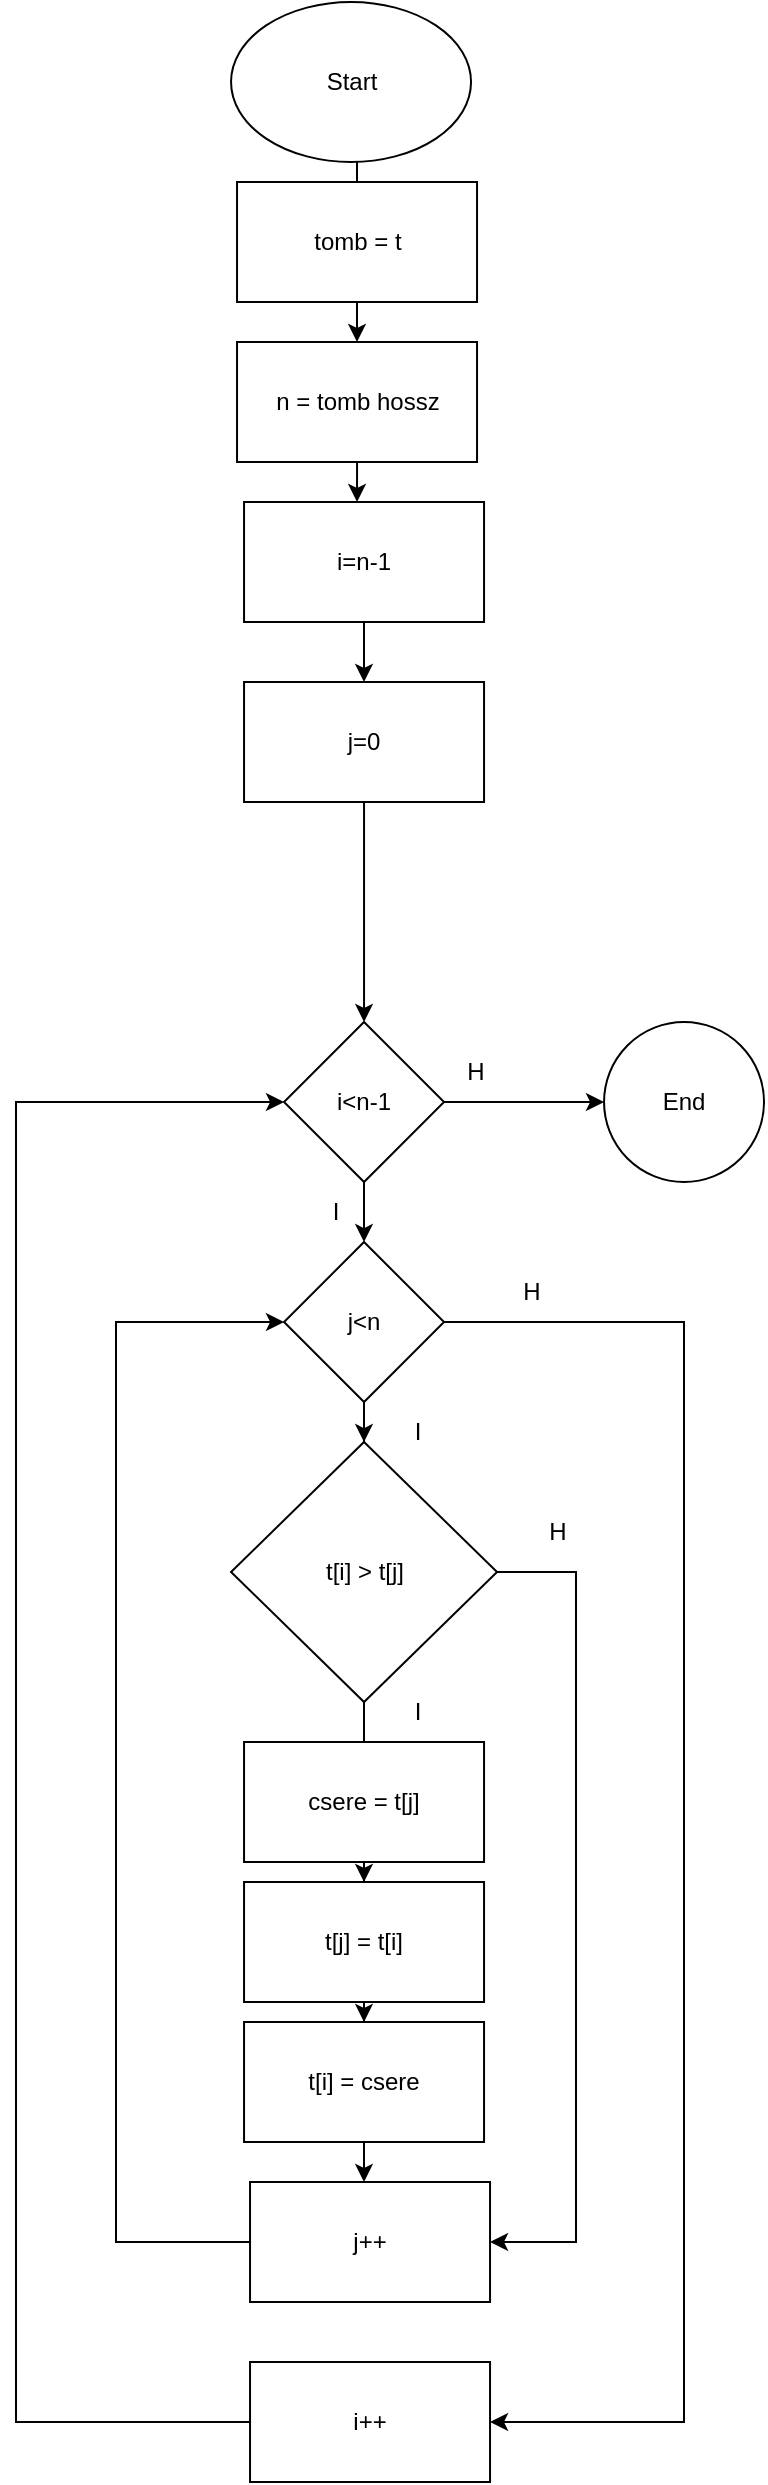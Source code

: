 <mxfile version="21.3.8" type="device">
  <diagram id="C5RBs43oDa-KdzZeNtuy" name="Page-1">
    <mxGraphModel dx="493" dy="853" grid="1" gridSize="10" guides="1" tooltips="1" connect="1" arrows="1" fold="1" page="1" pageScale="1" pageWidth="827" pageHeight="1169" math="0" shadow="0">
      <root>
        <mxCell id="WIyWlLk6GJQsqaUBKTNV-0" />
        <mxCell id="WIyWlLk6GJQsqaUBKTNV-1" parent="WIyWlLk6GJQsqaUBKTNV-0" />
        <mxCell id="QgjrdBWxFplCLH38DD7Z-0" value="" style="edgeStyle=orthogonalEdgeStyle;rounded=0;orthogonalLoop=1;jettySize=auto;html=1;" parent="WIyWlLk6GJQsqaUBKTNV-1" source="QgjrdBWxFplCLH38DD7Z-26" target="QgjrdBWxFplCLH38DD7Z-3" edge="1">
          <mxGeometry relative="1" as="geometry">
            <Array as="points">
              <mxPoint x="320.52" y="190" />
              <mxPoint x="320.52" y="190" />
            </Array>
          </mxGeometry>
        </mxCell>
        <mxCell id="QgjrdBWxFplCLH38DD7Z-1" value="Start&lt;br&gt;" style="ellipse;whiteSpace=wrap;html=1;" parent="WIyWlLk6GJQsqaUBKTNV-1" vertex="1">
          <mxGeometry x="257.52" width="120" height="80" as="geometry" />
        </mxCell>
        <mxCell id="QgjrdBWxFplCLH38DD7Z-2" value="" style="edgeStyle=orthogonalEdgeStyle;rounded=0;orthogonalLoop=1;jettySize=auto;html=1;" parent="WIyWlLk6GJQsqaUBKTNV-1" source="QgjrdBWxFplCLH38DD7Z-3" target="QgjrdBWxFplCLH38DD7Z-5" edge="1">
          <mxGeometry relative="1" as="geometry" />
        </mxCell>
        <mxCell id="QgjrdBWxFplCLH38DD7Z-3" value="i=n-1" style="whiteSpace=wrap;html=1;" parent="WIyWlLk6GJQsqaUBKTNV-1" vertex="1">
          <mxGeometry x="264.02" y="250" width="120" height="60" as="geometry" />
        </mxCell>
        <mxCell id="QgjrdBWxFplCLH38DD7Z-4" value="" style="edgeStyle=orthogonalEdgeStyle;rounded=0;orthogonalLoop=1;jettySize=auto;html=1;" parent="WIyWlLk6GJQsqaUBKTNV-1" source="QgjrdBWxFplCLH38DD7Z-5" target="QgjrdBWxFplCLH38DD7Z-8" edge="1">
          <mxGeometry relative="1" as="geometry" />
        </mxCell>
        <mxCell id="QgjrdBWxFplCLH38DD7Z-5" value="j=0" style="whiteSpace=wrap;html=1;" parent="WIyWlLk6GJQsqaUBKTNV-1" vertex="1">
          <mxGeometry x="264.02" y="340" width="120" height="60" as="geometry" />
        </mxCell>
        <mxCell id="QgjrdBWxFplCLH38DD7Z-6" value="" style="edgeStyle=orthogonalEdgeStyle;rounded=0;orthogonalLoop=1;jettySize=auto;html=1;" parent="WIyWlLk6GJQsqaUBKTNV-1" source="QgjrdBWxFplCLH38DD7Z-8" target="QgjrdBWxFplCLH38DD7Z-9" edge="1">
          <mxGeometry relative="1" as="geometry" />
        </mxCell>
        <mxCell id="QgjrdBWxFplCLH38DD7Z-7" value="" style="edgeStyle=orthogonalEdgeStyle;rounded=0;orthogonalLoop=1;jettySize=auto;html=1;" parent="WIyWlLk6GJQsqaUBKTNV-1" source="QgjrdBWxFplCLH38DD7Z-31" target="QgjrdBWxFplCLH38DD7Z-13" edge="1">
          <mxGeometry relative="1" as="geometry">
            <Array as="points">
              <mxPoint x="324.02" y="940" />
              <mxPoint x="324.02" y="940" />
            </Array>
          </mxGeometry>
        </mxCell>
        <mxCell id="QgjrdBWxFplCLH38DD7Z-8" value="i&amp;lt;n-1" style="rhombus;whiteSpace=wrap;html=1;" parent="WIyWlLk6GJQsqaUBKTNV-1" vertex="1">
          <mxGeometry x="284.02" y="510" width="80" height="80" as="geometry" />
        </mxCell>
        <mxCell id="QgjrdBWxFplCLH38DD7Z-9" value="End&lt;br&gt;" style="ellipse;whiteSpace=wrap;html=1;" parent="WIyWlLk6GJQsqaUBKTNV-1" vertex="1">
          <mxGeometry x="444.02" y="510" width="80" height="80" as="geometry" />
        </mxCell>
        <mxCell id="QgjrdBWxFplCLH38DD7Z-10" value="I&lt;br&gt;" style="text;html=1;strokeColor=none;fillColor=none;align=center;verticalAlign=middle;whiteSpace=wrap;rounded=0;" parent="WIyWlLk6GJQsqaUBKTNV-1" vertex="1">
          <mxGeometry x="280.02" y="590" width="60" height="30" as="geometry" />
        </mxCell>
        <mxCell id="QgjrdBWxFplCLH38DD7Z-11" style="edgeStyle=orthogonalEdgeStyle;rounded=0;orthogonalLoop=1;jettySize=auto;html=1;entryX=1;entryY=0.5;entryDx=0;entryDy=0;" parent="WIyWlLk6GJQsqaUBKTNV-1" source="QgjrdBWxFplCLH38DD7Z-29" target="QgjrdBWxFplCLH38DD7Z-16" edge="1">
          <mxGeometry relative="1" as="geometry">
            <Array as="points">
              <mxPoint x="484" y="660" />
              <mxPoint x="484" y="1210" />
            </Array>
          </mxGeometry>
        </mxCell>
        <mxCell id="X8SJr1hg6ni_RTA6WgJf-1" value="" style="edgeStyle=orthogonalEdgeStyle;rounded=0;orthogonalLoop=1;jettySize=auto;html=1;entryX=0;entryY=0.5;entryDx=0;entryDy=0;" edge="1" parent="WIyWlLk6GJQsqaUBKTNV-1" source="QgjrdBWxFplCLH38DD7Z-13" target="QgjrdBWxFplCLH38DD7Z-29">
          <mxGeometry relative="1" as="geometry">
            <mxPoint x="200" y="660" as="targetPoint" />
            <Array as="points">
              <mxPoint x="200" y="1120" />
              <mxPoint x="200" y="660" />
            </Array>
          </mxGeometry>
        </mxCell>
        <mxCell id="QgjrdBWxFplCLH38DD7Z-13" value="j++" style="whiteSpace=wrap;html=1;" parent="WIyWlLk6GJQsqaUBKTNV-1" vertex="1">
          <mxGeometry x="267.02" y="1090" width="120" height="60" as="geometry" />
        </mxCell>
        <mxCell id="QgjrdBWxFplCLH38DD7Z-14" value="H" style="text;html=1;strokeColor=none;fillColor=none;align=center;verticalAlign=middle;whiteSpace=wrap;rounded=0;" parent="WIyWlLk6GJQsqaUBKTNV-1" vertex="1">
          <mxGeometry x="350.02" y="520" width="60" height="30" as="geometry" />
        </mxCell>
        <mxCell id="QgjrdBWxFplCLH38DD7Z-15" style="edgeStyle=orthogonalEdgeStyle;rounded=0;orthogonalLoop=1;jettySize=auto;html=1;entryX=0;entryY=0.5;entryDx=0;entryDy=0;" parent="WIyWlLk6GJQsqaUBKTNV-1" source="QgjrdBWxFplCLH38DD7Z-16" target="QgjrdBWxFplCLH38DD7Z-8" edge="1">
          <mxGeometry relative="1" as="geometry">
            <mxPoint x="280.02" y="550" as="targetPoint" />
            <Array as="points">
              <mxPoint x="150.02" y="1210" />
              <mxPoint x="150.02" y="550" />
            </Array>
          </mxGeometry>
        </mxCell>
        <mxCell id="QgjrdBWxFplCLH38DD7Z-16" value="i++" style="whiteSpace=wrap;html=1;" parent="WIyWlLk6GJQsqaUBKTNV-1" vertex="1">
          <mxGeometry x="267.02" y="1180" width="120" height="60" as="geometry" />
        </mxCell>
        <mxCell id="QgjrdBWxFplCLH38DD7Z-17" style="edgeStyle=orthogonalEdgeStyle;rounded=0;orthogonalLoop=1;jettySize=auto;html=1;entryX=1;entryY=0.5;entryDx=0;entryDy=0;" parent="WIyWlLk6GJQsqaUBKTNV-1" source="QgjrdBWxFplCLH38DD7Z-31" edge="1" target="QgjrdBWxFplCLH38DD7Z-13">
          <mxGeometry relative="1" as="geometry">
            <mxPoint x="260.02" y="1200" as="targetPoint" />
            <Array as="points">
              <mxPoint x="430" y="785" />
              <mxPoint x="430" y="1120" />
            </Array>
          </mxGeometry>
        </mxCell>
        <mxCell id="QgjrdBWxFplCLH38DD7Z-18" value="" style="edgeStyle=orthogonalEdgeStyle;rounded=0;orthogonalLoop=1;jettySize=auto;html=1;" parent="WIyWlLk6GJQsqaUBKTNV-1" source="QgjrdBWxFplCLH38DD7Z-19" target="QgjrdBWxFplCLH38DD7Z-21" edge="1">
          <mxGeometry relative="1" as="geometry" />
        </mxCell>
        <mxCell id="QgjrdBWxFplCLH38DD7Z-19" value="csere = t[j]" style="whiteSpace=wrap;html=1;" parent="WIyWlLk6GJQsqaUBKTNV-1" vertex="1">
          <mxGeometry x="264.02" y="870" width="120" height="60" as="geometry" />
        </mxCell>
        <mxCell id="QgjrdBWxFplCLH38DD7Z-20" value="" style="edgeStyle=orthogonalEdgeStyle;rounded=0;orthogonalLoop=1;jettySize=auto;html=1;" parent="WIyWlLk6GJQsqaUBKTNV-1" source="QgjrdBWxFplCLH38DD7Z-21" target="QgjrdBWxFplCLH38DD7Z-22" edge="1">
          <mxGeometry relative="1" as="geometry" />
        </mxCell>
        <mxCell id="QgjrdBWxFplCLH38DD7Z-21" value="t[j] = t[i]" style="whiteSpace=wrap;html=1;" parent="WIyWlLk6GJQsqaUBKTNV-1" vertex="1">
          <mxGeometry x="264.02" y="940" width="120" height="60" as="geometry" />
        </mxCell>
        <mxCell id="QgjrdBWxFplCLH38DD7Z-22" value="t[i] = csere" style="whiteSpace=wrap;html=1;" parent="WIyWlLk6GJQsqaUBKTNV-1" vertex="1">
          <mxGeometry x="264.02" y="1010" width="120" height="60" as="geometry" />
        </mxCell>
        <mxCell id="QgjrdBWxFplCLH38DD7Z-23" value="I&lt;br&gt;" style="text;html=1;strokeColor=none;fillColor=none;align=center;verticalAlign=middle;whiteSpace=wrap;rounded=0;" parent="WIyWlLk6GJQsqaUBKTNV-1" vertex="1">
          <mxGeometry x="320.52" y="840" width="60" height="30" as="geometry" />
        </mxCell>
        <mxCell id="QgjrdBWxFplCLH38DD7Z-24" value="H&lt;br&gt;" style="text;html=1;strokeColor=none;fillColor=none;align=center;verticalAlign=middle;whiteSpace=wrap;rounded=0;" parent="WIyWlLk6GJQsqaUBKTNV-1" vertex="1">
          <mxGeometry x="390.52" y="750" width="60" height="30" as="geometry" />
        </mxCell>
        <mxCell id="QgjrdBWxFplCLH38DD7Z-25" value="" style="edgeStyle=orthogonalEdgeStyle;rounded=0;orthogonalLoop=1;jettySize=auto;html=1;" parent="WIyWlLk6GJQsqaUBKTNV-1" source="QgjrdBWxFplCLH38DD7Z-1" target="QgjrdBWxFplCLH38DD7Z-26" edge="1">
          <mxGeometry relative="1" as="geometry">
            <mxPoint x="320.52" y="160" as="sourcePoint" />
            <mxPoint x="320.52" y="250" as="targetPoint" />
            <Array as="points">
              <mxPoint x="320.52" y="160" />
              <mxPoint x="320.52" y="160" />
            </Array>
          </mxGeometry>
        </mxCell>
        <mxCell id="QgjrdBWxFplCLH38DD7Z-26" value="n = tomb hossz" style="rounded=0;whiteSpace=wrap;html=1;" parent="WIyWlLk6GJQsqaUBKTNV-1" vertex="1">
          <mxGeometry x="260.52" y="170" width="120" height="60" as="geometry" />
        </mxCell>
        <mxCell id="QgjrdBWxFplCLH38DD7Z-27" value="tomb = t" style="rounded=0;whiteSpace=wrap;html=1;" parent="WIyWlLk6GJQsqaUBKTNV-1" vertex="1">
          <mxGeometry x="260.52" y="90" width="120" height="60" as="geometry" />
        </mxCell>
        <mxCell id="QgjrdBWxFplCLH38DD7Z-28" value="" style="edgeStyle=orthogonalEdgeStyle;rounded=0;orthogonalLoop=1;jettySize=auto;html=1;" parent="WIyWlLk6GJQsqaUBKTNV-1" source="QgjrdBWxFplCLH38DD7Z-8" target="QgjrdBWxFplCLH38DD7Z-29" edge="1">
          <mxGeometry relative="1" as="geometry">
            <mxPoint x="324.02" y="520" as="sourcePoint" />
            <mxPoint x="327.02" y="1090" as="targetPoint" />
          </mxGeometry>
        </mxCell>
        <mxCell id="QgjrdBWxFplCLH38DD7Z-29" value="j&amp;lt;n" style="rhombus;whiteSpace=wrap;html=1;" parent="WIyWlLk6GJQsqaUBKTNV-1" vertex="1">
          <mxGeometry x="284.02" y="620" width="80" height="80" as="geometry" />
        </mxCell>
        <mxCell id="QgjrdBWxFplCLH38DD7Z-30" value="" style="edgeStyle=orthogonalEdgeStyle;rounded=0;orthogonalLoop=1;jettySize=auto;html=1;" parent="WIyWlLk6GJQsqaUBKTNV-1" source="QgjrdBWxFplCLH38DD7Z-29" target="QgjrdBWxFplCLH38DD7Z-31" edge="1">
          <mxGeometry relative="1" as="geometry">
            <mxPoint x="330.02" y="694" as="sourcePoint" />
            <mxPoint x="327.02" y="1090" as="targetPoint" />
            <Array as="points" />
          </mxGeometry>
        </mxCell>
        <mxCell id="QgjrdBWxFplCLH38DD7Z-31" value="t[i] &amp;gt; t[j]" style="rhombus;whiteSpace=wrap;html=1;" parent="WIyWlLk6GJQsqaUBKTNV-1" vertex="1">
          <mxGeometry x="257.52" y="720" width="133" height="130" as="geometry" />
        </mxCell>
        <mxCell id="QgjrdBWxFplCLH38DD7Z-32" value="H" style="text;html=1;strokeColor=none;fillColor=none;align=center;verticalAlign=middle;whiteSpace=wrap;rounded=0;" parent="WIyWlLk6GJQsqaUBKTNV-1" vertex="1">
          <mxGeometry x="377.52" y="630" width="60" height="30" as="geometry" />
        </mxCell>
        <mxCell id="QgjrdBWxFplCLH38DD7Z-33" value="I&lt;br&gt;" style="text;html=1;strokeColor=none;fillColor=none;align=center;verticalAlign=middle;whiteSpace=wrap;rounded=0;" parent="WIyWlLk6GJQsqaUBKTNV-1" vertex="1">
          <mxGeometry x="320.52" y="700" width="60" height="30" as="geometry" />
        </mxCell>
      </root>
    </mxGraphModel>
  </diagram>
</mxfile>
